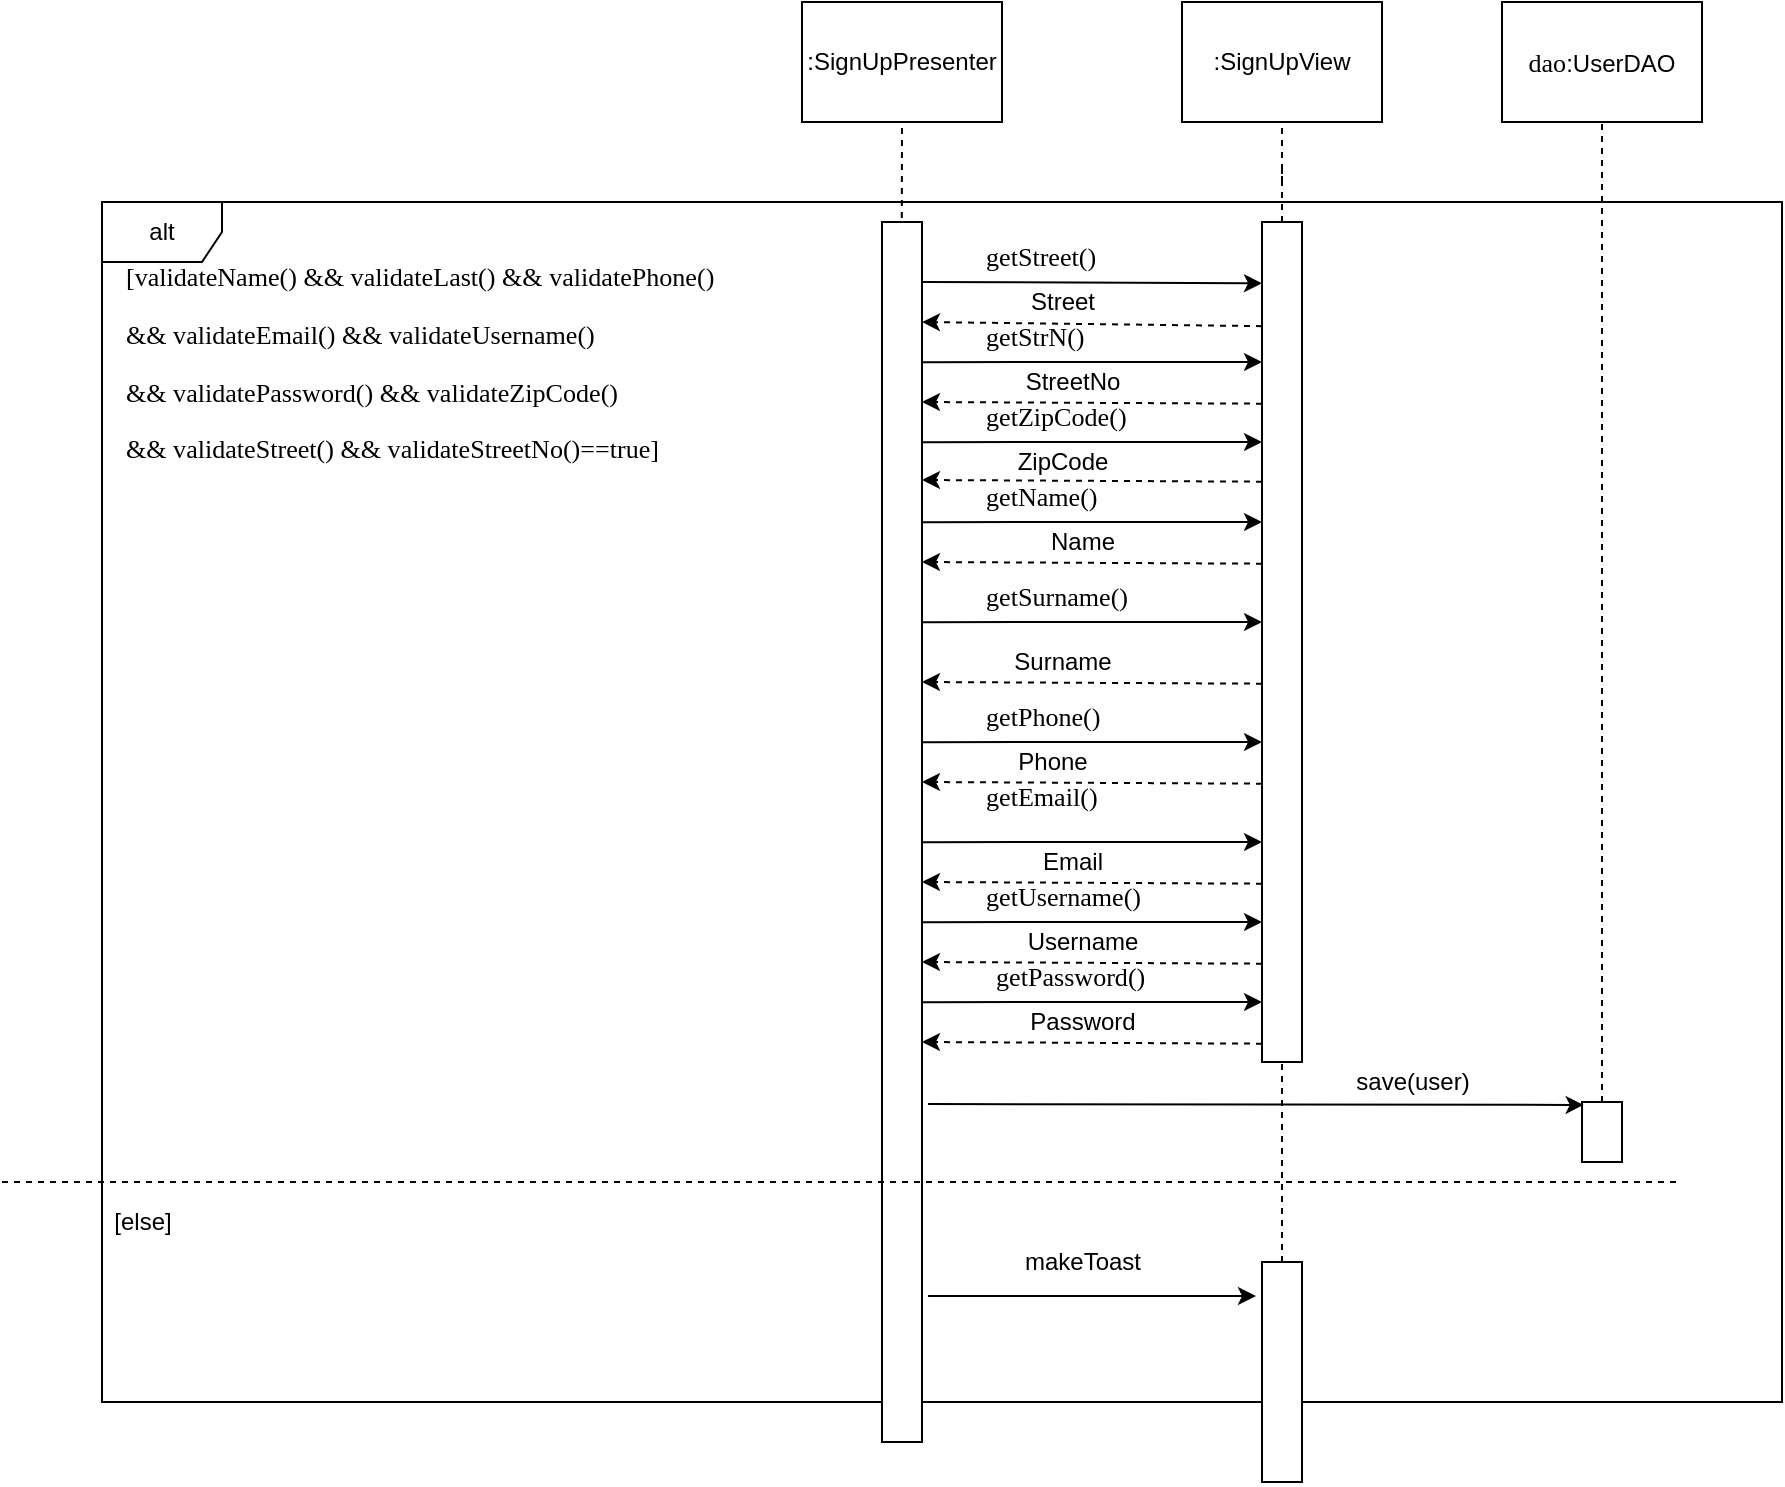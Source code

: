 <mxfile version="13.0.3" type="device"><diagram id="LH9g4tz096AZ0wea9xRi" name="Page-1"><mxGraphModel dx="1086" dy="806" grid="1" gridSize="10" guides="1" tooltips="1" connect="1" arrows="1" fold="1" page="1" pageScale="1" pageWidth="850" pageHeight="1100" math="0" shadow="0"><root><mxCell id="0"/><mxCell id="1" parent="0"/><mxCell id="0fgb3fqF_lUNlcv0ncjz-45" value="alt" style="shape=umlFrame;whiteSpace=wrap;html=1;" parent="1" vertex="1"><mxGeometry x="230" y="1010" width="840" height="600" as="geometry"/></mxCell><mxCell id="0fgb3fqF_lUNlcv0ncjz-1" value=":SignUpView" style="rounded=0;whiteSpace=wrap;html=1;" parent="1" vertex="1"><mxGeometry x="770" y="910" width="100" height="60" as="geometry"/></mxCell><mxCell id="0fgb3fqF_lUNlcv0ncjz-2" value="" style="endArrow=none;dashed=1;html=1;entryX=0.5;entryY=1;entryDx=0;entryDy=0;" parent="1" target="0fgb3fqF_lUNlcv0ncjz-1" edge="1"><mxGeometry width="50" height="50" relative="1" as="geometry"><mxPoint x="820" y="1000" as="sourcePoint"/><mxPoint x="819" y="1133.036" as="targetPoint"/></mxGeometry></mxCell><mxCell id="0fgb3fqF_lUNlcv0ncjz-5" value="" style="endArrow=none;dashed=1;html=1;entryX=0.5;entryY=1;entryDx=0;entryDy=0;" parent="1" target="0fgb3fqF_lUNlcv0ncjz-14" edge="1"><mxGeometry width="50" height="50" relative="1" as="geometry"><mxPoint x="629.5" y="1210" as="sourcePoint"/><mxPoint x="629.5" y="970" as="targetPoint"/></mxGeometry></mxCell><mxCell id="0fgb3fqF_lUNlcv0ncjz-6" value="" style="endArrow=none;dashed=1;html=1;" parent="1" source="0fgb3fqF_lUNlcv0ncjz-32" edge="1"><mxGeometry width="50" height="50" relative="1" as="geometry"><mxPoint x="820" y="1210" as="sourcePoint"/><mxPoint x="820" y="990" as="targetPoint"/></mxGeometry></mxCell><mxCell id="0fgb3fqF_lUNlcv0ncjz-9" value="&lt;span style=&quot;font-family: &amp;#34;consolas&amp;#34; ; font-size: 9.8pt&quot;&gt;dao&lt;/span&gt;:UserDAO" style="rounded=0;whiteSpace=wrap;html=1;" parent="1" vertex="1"><mxGeometry x="930" y="910" width="100" height="60" as="geometry"/></mxCell><mxCell id="0fgb3fqF_lUNlcv0ncjz-10" value="" style="endArrow=none;dashed=1;html=1;entryX=0.5;entryY=1;entryDx=0;entryDy=0;" parent="1" source="0fgb3fqF_lUNlcv0ncjz-11" target="0fgb3fqF_lUNlcv0ncjz-9" edge="1"><mxGeometry width="50" height="50" relative="1" as="geometry"><mxPoint x="1200" y="1560" as="sourcePoint"/><mxPoint x="1199" y="1133.036" as="targetPoint"/></mxGeometry></mxCell><mxCell id="0fgb3fqF_lUNlcv0ncjz-11" value="" style="rounded=0;whiteSpace=wrap;html=1;" parent="1" vertex="1"><mxGeometry x="970" y="1460" width="20" height="30" as="geometry"/></mxCell><mxCell id="0fgb3fqF_lUNlcv0ncjz-14" value=":SignUpPresenter" style="rounded=0;whiteSpace=wrap;html=1;" parent="1" vertex="1"><mxGeometry x="580" y="910" width="100" height="60" as="geometry"/></mxCell><mxCell id="0fgb3fqF_lUNlcv0ncjz-15" value="&lt;span style=&quot;font-family: monospace ; font-size: 0px&quot;&gt;%3CmxGraphModel%3E%3Croot%3E%3CmxCell%20id%3D%220%22%2F%3E%3CmxCell%20id%3D%221%22%20parent%3D%220%22%2F%3E%3CmxCell%20id%3D%222%22%20value%3D%22%22%20style%3D%22rounded%3D0%3BwhiteSpace%3Dwrap%3Bhtml%3D1%3B%22%20vertex%3D%221%22%20parent%3D%221%22%3E%3CmxGeometry%20x%3D%22670%22%20y%3D%221020%22%20width%3D%2220%22%20height%3D%22150%22%20as%3D%22geometry%22%2F%3E%3C%2FmxCell%3E%3C%2Froot%3E%3C%2FmxGraphModel%3E&lt;/span&gt;" style="rounded=0;whiteSpace=wrap;html=1;" parent="1" vertex="1"><mxGeometry x="620" y="1020" width="20" height="610" as="geometry"/></mxCell><mxCell id="0fgb3fqF_lUNlcv0ncjz-32" value="&lt;span style=&quot;font-family: monospace ; font-size: 0px&quot;&gt;%3CmxGraphModel%3E%3Croot%3E%3CmxCell%20id%3D%220%22%2F%3E%3CmxCell%20id%3D%221%22%20parent%3D%220%22%2F%3E%3CmxCell%20id%3D%222%22%20value%3D%22%22%20style%3D%22rounded%3D0%3BwhiteSpace%3Dwrap%3Bhtml%3D1%3B%22%20vertex%3D%221%22%20parent%3D%221%22%3E%3CmxGeometry%20x%3D%22670%22%20y%3D%221020%22%20width%3D%2220%22%20height%3D%22150%22%20as%3D%22geometry%22%2F%3E%3C%2FmxCell%3E%3C%2Froot%3E%3C%2FmxGraphModel%3E&lt;/span&gt;" style="rounded=0;whiteSpace=wrap;html=1;" parent="1" vertex="1"><mxGeometry x="810" y="1020" width="20" height="420" as="geometry"/></mxCell><mxCell id="0fgb3fqF_lUNlcv0ncjz-48" value="&lt;pre style=&quot;font-family: &amp;#34;consolas&amp;#34; ; font-size: 9.8pt&quot;&gt;getStreet()&lt;/pre&gt;" style="text;whiteSpace=wrap;html=1;" parent="1" vertex="1"><mxGeometry x="670" y="1010" width="100" height="60" as="geometry"/></mxCell><mxCell id="0fgb3fqF_lUNlcv0ncjz-49" value="&lt;pre style=&quot;font-family: &amp;#34;consolas&amp;#34; ; font-size: 9.8pt&quot;&gt;getStrN()&lt;/pre&gt;" style="text;whiteSpace=wrap;html=1;" parent="1" vertex="1"><mxGeometry x="670" y="1050" width="130" height="60" as="geometry"/></mxCell><mxCell id="0fgb3fqF_lUNlcv0ncjz-50" value="&lt;pre style=&quot;font-family: &amp;#34;consolas&amp;#34; ; font-size: 9.8pt&quot;&gt;getZipCode()&lt;/pre&gt;" style="text;whiteSpace=wrap;html=1;" parent="1" vertex="1"><mxGeometry x="670" y="1090" width="110" height="60" as="geometry"/></mxCell><mxCell id="0fgb3fqF_lUNlcv0ncjz-51" value="&lt;pre style=&quot;font-family: &amp;#34;consolas&amp;#34; ; font-size: 9.8pt&quot;&gt;getName()&lt;/pre&gt;" style="text;whiteSpace=wrap;html=1;" parent="1" vertex="1"><mxGeometry x="670" y="1130" width="90" height="60" as="geometry"/></mxCell><mxCell id="0fgb3fqF_lUNlcv0ncjz-52" value="&lt;pre style=&quot;font-family: &amp;#34;consolas&amp;#34; ; font-size: 9.8pt&quot;&gt;getSurname()&lt;/pre&gt;" style="text;whiteSpace=wrap;html=1;" parent="1" vertex="1"><mxGeometry x="670" y="1180" width="110" height="60" as="geometry"/></mxCell><mxCell id="0fgb3fqF_lUNlcv0ncjz-53" value="&lt;pre style=&quot;font-family: &amp;#34;consolas&amp;#34; ; font-size: 9.8pt&quot;&gt;getPhone()&lt;/pre&gt;" style="text;whiteSpace=wrap;html=1;" parent="1" vertex="1"><mxGeometry x="670" y="1240" width="100" height="60" as="geometry"/></mxCell><mxCell id="0fgb3fqF_lUNlcv0ncjz-54" value="&lt;pre style=&quot;font-family: &amp;#34;consolas&amp;#34; ; font-size: 9.8pt&quot;&gt;getEmail()&lt;/pre&gt;" style="text;whiteSpace=wrap;html=1;" parent="1" vertex="1"><mxGeometry x="670" y="1280" width="100" height="60" as="geometry"/></mxCell><mxCell id="0fgb3fqF_lUNlcv0ncjz-56" value="&lt;pre style=&quot;font-family: &amp;#34;consolas&amp;#34; ; font-size: 9.8pt&quot;&gt;getUsername()&lt;/pre&gt;" style="text;whiteSpace=wrap;html=1;" parent="1" vertex="1"><mxGeometry x="670" y="1330" width="120" height="60" as="geometry"/></mxCell><mxCell id="0fgb3fqF_lUNlcv0ncjz-57" value="&lt;pre style=&quot;font-family: &amp;#34;consolas&amp;#34; ; font-size: 9.8pt&quot;&gt;getPassword()&lt;/pre&gt;" style="text;whiteSpace=wrap;html=1;" parent="1" vertex="1"><mxGeometry x="675" y="1370" width="120" height="60" as="geometry"/></mxCell><mxCell id="0fgb3fqF_lUNlcv0ncjz-59" value="&lt;pre style=&quot;font-family: &amp;#34;consolas&amp;#34; ; font-size: 9.8pt&quot;&gt;[validateName() &amp;amp;&amp;amp; validateLast() &amp;amp;&amp;amp; validatePhone() &lt;/pre&gt;&lt;pre style=&quot;font-family: &amp;#34;consolas&amp;#34; ; font-size: 9.8pt&quot;&gt;&amp;amp;&amp;amp; validateEmail() &amp;amp;&amp;amp; validateUsername() &lt;/pre&gt;&lt;pre style=&quot;font-family: &amp;#34;consolas&amp;#34; ; font-size: 9.8pt&quot;&gt;&amp;amp;&amp;amp; validatePassword() &amp;amp;&amp;amp; validateZipCode() &lt;/pre&gt;&lt;pre style=&quot;font-family: &amp;#34;consolas&amp;#34; ; font-size: 9.8pt&quot;&gt;&amp;amp;&amp;amp; validateStreet() &amp;amp;&amp;amp; validateStreetNo()==true]&lt;/pre&gt;" style="text;whiteSpace=wrap;html=1;" parent="1" vertex="1"><mxGeometry x="240" y="1020" width="380" height="130" as="geometry"/></mxCell><mxCell id="0fgb3fqF_lUNlcv0ncjz-60" value="" style="endArrow=classic;html=1;entryX=0.042;entryY=0.049;entryDx=0;entryDy=0;entryPerimeter=0;exitX=1.15;exitY=0.723;exitDx=0;exitDy=0;exitPerimeter=0;" parent="1" source="0fgb3fqF_lUNlcv0ncjz-15" target="0fgb3fqF_lUNlcv0ncjz-11" edge="1"><mxGeometry width="50" height="50" relative="1" as="geometry"><mxPoint x="640" y="1466" as="sourcePoint"/><mxPoint x="720" y="1540" as="targetPoint"/></mxGeometry></mxCell><mxCell id="0fgb3fqF_lUNlcv0ncjz-62" value="save(user)" style="text;html=1;align=center;verticalAlign=middle;resizable=0;points=[];autosize=1;" parent="1" vertex="1"><mxGeometry x="850" y="1440" width="70" height="20" as="geometry"/></mxCell><mxCell id="0fgb3fqF_lUNlcv0ncjz-64" value="" style="endArrow=none;dashed=1;html=1;" parent="1" source="5ekYIzVGyypCT64grm3K-11" edge="1"><mxGeometry width="50" height="50" relative="1" as="geometry"><mxPoint x="820" y="1650" as="sourcePoint"/><mxPoint x="820" y="1440" as="targetPoint"/></mxGeometry></mxCell><mxCell id="5ekYIzVGyypCT64grm3K-1" value="" style="endArrow=classic;html=1;entryX=0;entryY=0.073;entryDx=0;entryDy=0;entryPerimeter=0;" parent="1" target="0fgb3fqF_lUNlcv0ncjz-32" edge="1"><mxGeometry width="50" height="50" relative="1" as="geometry"><mxPoint x="640" y="1050" as="sourcePoint"/><mxPoint x="790" y="1050" as="targetPoint"/></mxGeometry></mxCell><mxCell id="5ekYIzVGyypCT64grm3K-2" value="" style="endArrow=classic;html=1;entryX=0;entryY=0.073;entryDx=0;entryDy=0;entryPerimeter=0;" parent="1" edge="1"><mxGeometry width="50" height="50" relative="1" as="geometry"><mxPoint x="640" y="1090.07" as="sourcePoint"/><mxPoint x="810" y="1090" as="targetPoint"/></mxGeometry></mxCell><mxCell id="5ekYIzVGyypCT64grm3K-3" value="" style="endArrow=classic;html=1;entryX=0;entryY=0.073;entryDx=0;entryDy=0;entryPerimeter=0;" parent="1" edge="1"><mxGeometry width="50" height="50" relative="1" as="geometry"><mxPoint x="640" y="1130.07" as="sourcePoint"/><mxPoint x="810" y="1130" as="targetPoint"/></mxGeometry></mxCell><mxCell id="5ekYIzVGyypCT64grm3K-4" value="" style="endArrow=classic;html=1;entryX=0;entryY=0.073;entryDx=0;entryDy=0;entryPerimeter=0;" parent="1" edge="1"><mxGeometry width="50" height="50" relative="1" as="geometry"><mxPoint x="640" y="1170.07" as="sourcePoint"/><mxPoint x="810" y="1170" as="targetPoint"/></mxGeometry></mxCell><mxCell id="5ekYIzVGyypCT64grm3K-5" value="" style="endArrow=classic;html=1;entryX=0;entryY=0.073;entryDx=0;entryDy=0;entryPerimeter=0;" parent="1" edge="1"><mxGeometry width="50" height="50" relative="1" as="geometry"><mxPoint x="640" y="1220.07" as="sourcePoint"/><mxPoint x="810" y="1220" as="targetPoint"/></mxGeometry></mxCell><mxCell id="5ekYIzVGyypCT64grm3K-6" value="" style="endArrow=classic;html=1;entryX=0;entryY=0.073;entryDx=0;entryDy=0;entryPerimeter=0;" parent="1" edge="1"><mxGeometry width="50" height="50" relative="1" as="geometry"><mxPoint x="640" y="1280.07" as="sourcePoint"/><mxPoint x="810" y="1280" as="targetPoint"/></mxGeometry></mxCell><mxCell id="5ekYIzVGyypCT64grm3K-7" value="" style="endArrow=classic;html=1;entryX=0;entryY=0.073;entryDx=0;entryDy=0;entryPerimeter=0;" parent="1" edge="1"><mxGeometry width="50" height="50" relative="1" as="geometry"><mxPoint x="640" y="1330.07" as="sourcePoint"/><mxPoint x="810" y="1330" as="targetPoint"/></mxGeometry></mxCell><mxCell id="5ekYIzVGyypCT64grm3K-8" value="" style="endArrow=classic;html=1;entryX=0;entryY=0.073;entryDx=0;entryDy=0;entryPerimeter=0;" parent="1" edge="1"><mxGeometry width="50" height="50" relative="1" as="geometry"><mxPoint x="640" y="1370.07" as="sourcePoint"/><mxPoint x="810" y="1370" as="targetPoint"/></mxGeometry></mxCell><mxCell id="5ekYIzVGyypCT64grm3K-9" value="" style="endArrow=classic;html=1;entryX=0;entryY=0.073;entryDx=0;entryDy=0;entryPerimeter=0;" parent="1" edge="1"><mxGeometry width="50" height="50" relative="1" as="geometry"><mxPoint x="640" y="1410.07" as="sourcePoint"/><mxPoint x="810" y="1410" as="targetPoint"/></mxGeometry></mxCell><mxCell id="5ekYIzVGyypCT64grm3K-10" value="" style="endArrow=none;html=1;dashed=1;" parent="1" edge="1"><mxGeometry width="50" height="50" relative="1" as="geometry"><mxPoint x="180" y="1500" as="sourcePoint"/><mxPoint x="1020" y="1500" as="targetPoint"/></mxGeometry></mxCell><mxCell id="5ekYIzVGyypCT64grm3K-11" value="" style="rounded=0;whiteSpace=wrap;html=1;" parent="1" vertex="1"><mxGeometry x="810" y="1540" width="20" height="110" as="geometry"/></mxCell><mxCell id="5ekYIzVGyypCT64grm3K-12" value="" style="endArrow=none;dashed=1;html=1;" parent="1" target="5ekYIzVGyypCT64grm3K-11" edge="1"><mxGeometry width="50" height="50" relative="1" as="geometry"><mxPoint x="820" y="1650" as="sourcePoint"/><mxPoint x="820" y="1430" as="targetPoint"/></mxGeometry></mxCell><mxCell id="5ekYIzVGyypCT64grm3K-13" value="" style="endArrow=classic;html=1;" parent="1" edge="1"><mxGeometry width="50" height="50" relative="1" as="geometry"><mxPoint x="643" y="1557" as="sourcePoint"/><mxPoint x="807" y="1557" as="targetPoint"/></mxGeometry></mxCell><mxCell id="5ekYIzVGyypCT64grm3K-14" value="makeToast" style="text;html=1;align=center;verticalAlign=middle;resizable=0;points=[];autosize=1;" parent="1" vertex="1"><mxGeometry x="685" y="1530" width="70" height="20" as="geometry"/></mxCell><mxCell id="5ekYIzVGyypCT64grm3K-15" value="[else]" style="text;html=1;align=center;verticalAlign=middle;resizable=0;points=[];autosize=1;" parent="1" vertex="1"><mxGeometry x="230" y="1510" width="40" height="20" as="geometry"/></mxCell><mxCell id="zxGLpQj0MACP6ctvp6h5-1" value="" style="endArrow=classic;html=1;exitX=0;exitY=0.124;exitDx=0;exitDy=0;exitPerimeter=0;dashed=1;" edge="1" parent="1" source="0fgb3fqF_lUNlcv0ncjz-32"><mxGeometry width="50" height="50" relative="1" as="geometry"><mxPoint x="790" y="1070.07" as="sourcePoint"/><mxPoint x="640" y="1070" as="targetPoint"/></mxGeometry></mxCell><mxCell id="zxGLpQj0MACP6ctvp6h5-3" value="Street" style="text;html=1;align=center;verticalAlign=middle;resizable=0;points=[];autosize=1;" vertex="1" parent="1"><mxGeometry x="685" y="1050" width="50" height="20" as="geometry"/></mxCell><mxCell id="zxGLpQj0MACP6ctvp6h5-6" value="" style="endArrow=classic;html=1;exitX=0;exitY=0.124;exitDx=0;exitDy=0;exitPerimeter=0;dashed=1;" edge="1" parent="1"><mxGeometry width="50" height="50" relative="1" as="geometry"><mxPoint x="810" y="1110.84" as="sourcePoint"/><mxPoint x="640" y="1110" as="targetPoint"/></mxGeometry></mxCell><mxCell id="zxGLpQj0MACP6ctvp6h5-8" value="StreetNo" style="text;html=1;align=center;verticalAlign=middle;resizable=0;points=[];autosize=1;" vertex="1" parent="1"><mxGeometry x="685" y="1090" width="60" height="20" as="geometry"/></mxCell><mxCell id="zxGLpQj0MACP6ctvp6h5-10" value="" style="endArrow=classic;html=1;exitX=0;exitY=0.124;exitDx=0;exitDy=0;exitPerimeter=0;dashed=1;" edge="1" parent="1"><mxGeometry width="50" height="50" relative="1" as="geometry"><mxPoint x="810" y="1149.84" as="sourcePoint"/><mxPoint x="640" y="1149" as="targetPoint"/></mxGeometry></mxCell><mxCell id="zxGLpQj0MACP6ctvp6h5-11" value="ZipCode" style="text;html=1;align=center;verticalAlign=middle;resizable=0;points=[];autosize=1;" vertex="1" parent="1"><mxGeometry x="680" y="1130" width="60" height="20" as="geometry"/></mxCell><mxCell id="zxGLpQj0MACP6ctvp6h5-13" value="" style="endArrow=classic;html=1;exitX=0;exitY=0.124;exitDx=0;exitDy=0;exitPerimeter=0;dashed=1;" edge="1" parent="1"><mxGeometry width="50" height="50" relative="1" as="geometry"><mxPoint x="810" y="1190.84" as="sourcePoint"/><mxPoint x="640" y="1190" as="targetPoint"/></mxGeometry></mxCell><mxCell id="zxGLpQj0MACP6ctvp6h5-14" value="Name" style="text;html=1;align=center;verticalAlign=middle;resizable=0;points=[];autosize=1;" vertex="1" parent="1"><mxGeometry x="695" y="1170" width="50" height="20" as="geometry"/></mxCell><mxCell id="zxGLpQj0MACP6ctvp6h5-15" value="" style="endArrow=classic;html=1;exitX=0;exitY=0.124;exitDx=0;exitDy=0;exitPerimeter=0;dashed=1;" edge="1" parent="1"><mxGeometry width="50" height="50" relative="1" as="geometry"><mxPoint x="810" y="1250.84" as="sourcePoint"/><mxPoint x="640" y="1250" as="targetPoint"/></mxGeometry></mxCell><mxCell id="zxGLpQj0MACP6ctvp6h5-16" value="Surname" style="text;html=1;align=center;verticalAlign=middle;resizable=0;points=[];autosize=1;" vertex="1" parent="1"><mxGeometry x="680" y="1230" width="60" height="20" as="geometry"/></mxCell><mxCell id="zxGLpQj0MACP6ctvp6h5-17" value="" style="endArrow=classic;html=1;exitX=0;exitY=0.124;exitDx=0;exitDy=0;exitPerimeter=0;dashed=1;" edge="1" parent="1"><mxGeometry width="50" height="50" relative="1" as="geometry"><mxPoint x="810" y="1300.84" as="sourcePoint"/><mxPoint x="640" y="1300" as="targetPoint"/></mxGeometry></mxCell><mxCell id="zxGLpQj0MACP6ctvp6h5-18" value="Phone" style="text;html=1;align=center;verticalAlign=middle;resizable=0;points=[];autosize=1;" vertex="1" parent="1"><mxGeometry x="680" y="1280" width="50" height="20" as="geometry"/></mxCell><mxCell id="zxGLpQj0MACP6ctvp6h5-19" value="" style="endArrow=classic;html=1;exitX=0;exitY=0.124;exitDx=0;exitDy=0;exitPerimeter=0;dashed=1;" edge="1" parent="1"><mxGeometry width="50" height="50" relative="1" as="geometry"><mxPoint x="810" y="1350.84" as="sourcePoint"/><mxPoint x="640" y="1350" as="targetPoint"/></mxGeometry></mxCell><mxCell id="zxGLpQj0MACP6ctvp6h5-20" value="Email" style="text;html=1;align=center;verticalAlign=middle;resizable=0;points=[];autosize=1;" vertex="1" parent="1"><mxGeometry x="690" y="1330" width="50" height="20" as="geometry"/></mxCell><mxCell id="zxGLpQj0MACP6ctvp6h5-22" value="" style="endArrow=classic;html=1;exitX=0;exitY=0.124;exitDx=0;exitDy=0;exitPerimeter=0;dashed=1;" edge="1" parent="1"><mxGeometry width="50" height="50" relative="1" as="geometry"><mxPoint x="810" y="1390.84" as="sourcePoint"/><mxPoint x="640" y="1390" as="targetPoint"/></mxGeometry></mxCell><mxCell id="zxGLpQj0MACP6ctvp6h5-23" value="Username" style="text;html=1;align=center;verticalAlign=middle;resizable=0;points=[];autosize=1;" vertex="1" parent="1"><mxGeometry x="685" y="1370" width="70" height="20" as="geometry"/></mxCell><mxCell id="zxGLpQj0MACP6ctvp6h5-24" value="" style="endArrow=classic;html=1;exitX=0;exitY=0.124;exitDx=0;exitDy=0;exitPerimeter=0;dashed=1;" edge="1" parent="1"><mxGeometry width="50" height="50" relative="1" as="geometry"><mxPoint x="810" y="1430.84" as="sourcePoint"/><mxPoint x="640" y="1430" as="targetPoint"/></mxGeometry></mxCell><mxCell id="zxGLpQj0MACP6ctvp6h5-25" value="Password" style="text;html=1;align=center;verticalAlign=middle;resizable=0;points=[];autosize=1;" vertex="1" parent="1"><mxGeometry x="685" y="1410" width="70" height="20" as="geometry"/></mxCell></root></mxGraphModel></diagram></mxfile>